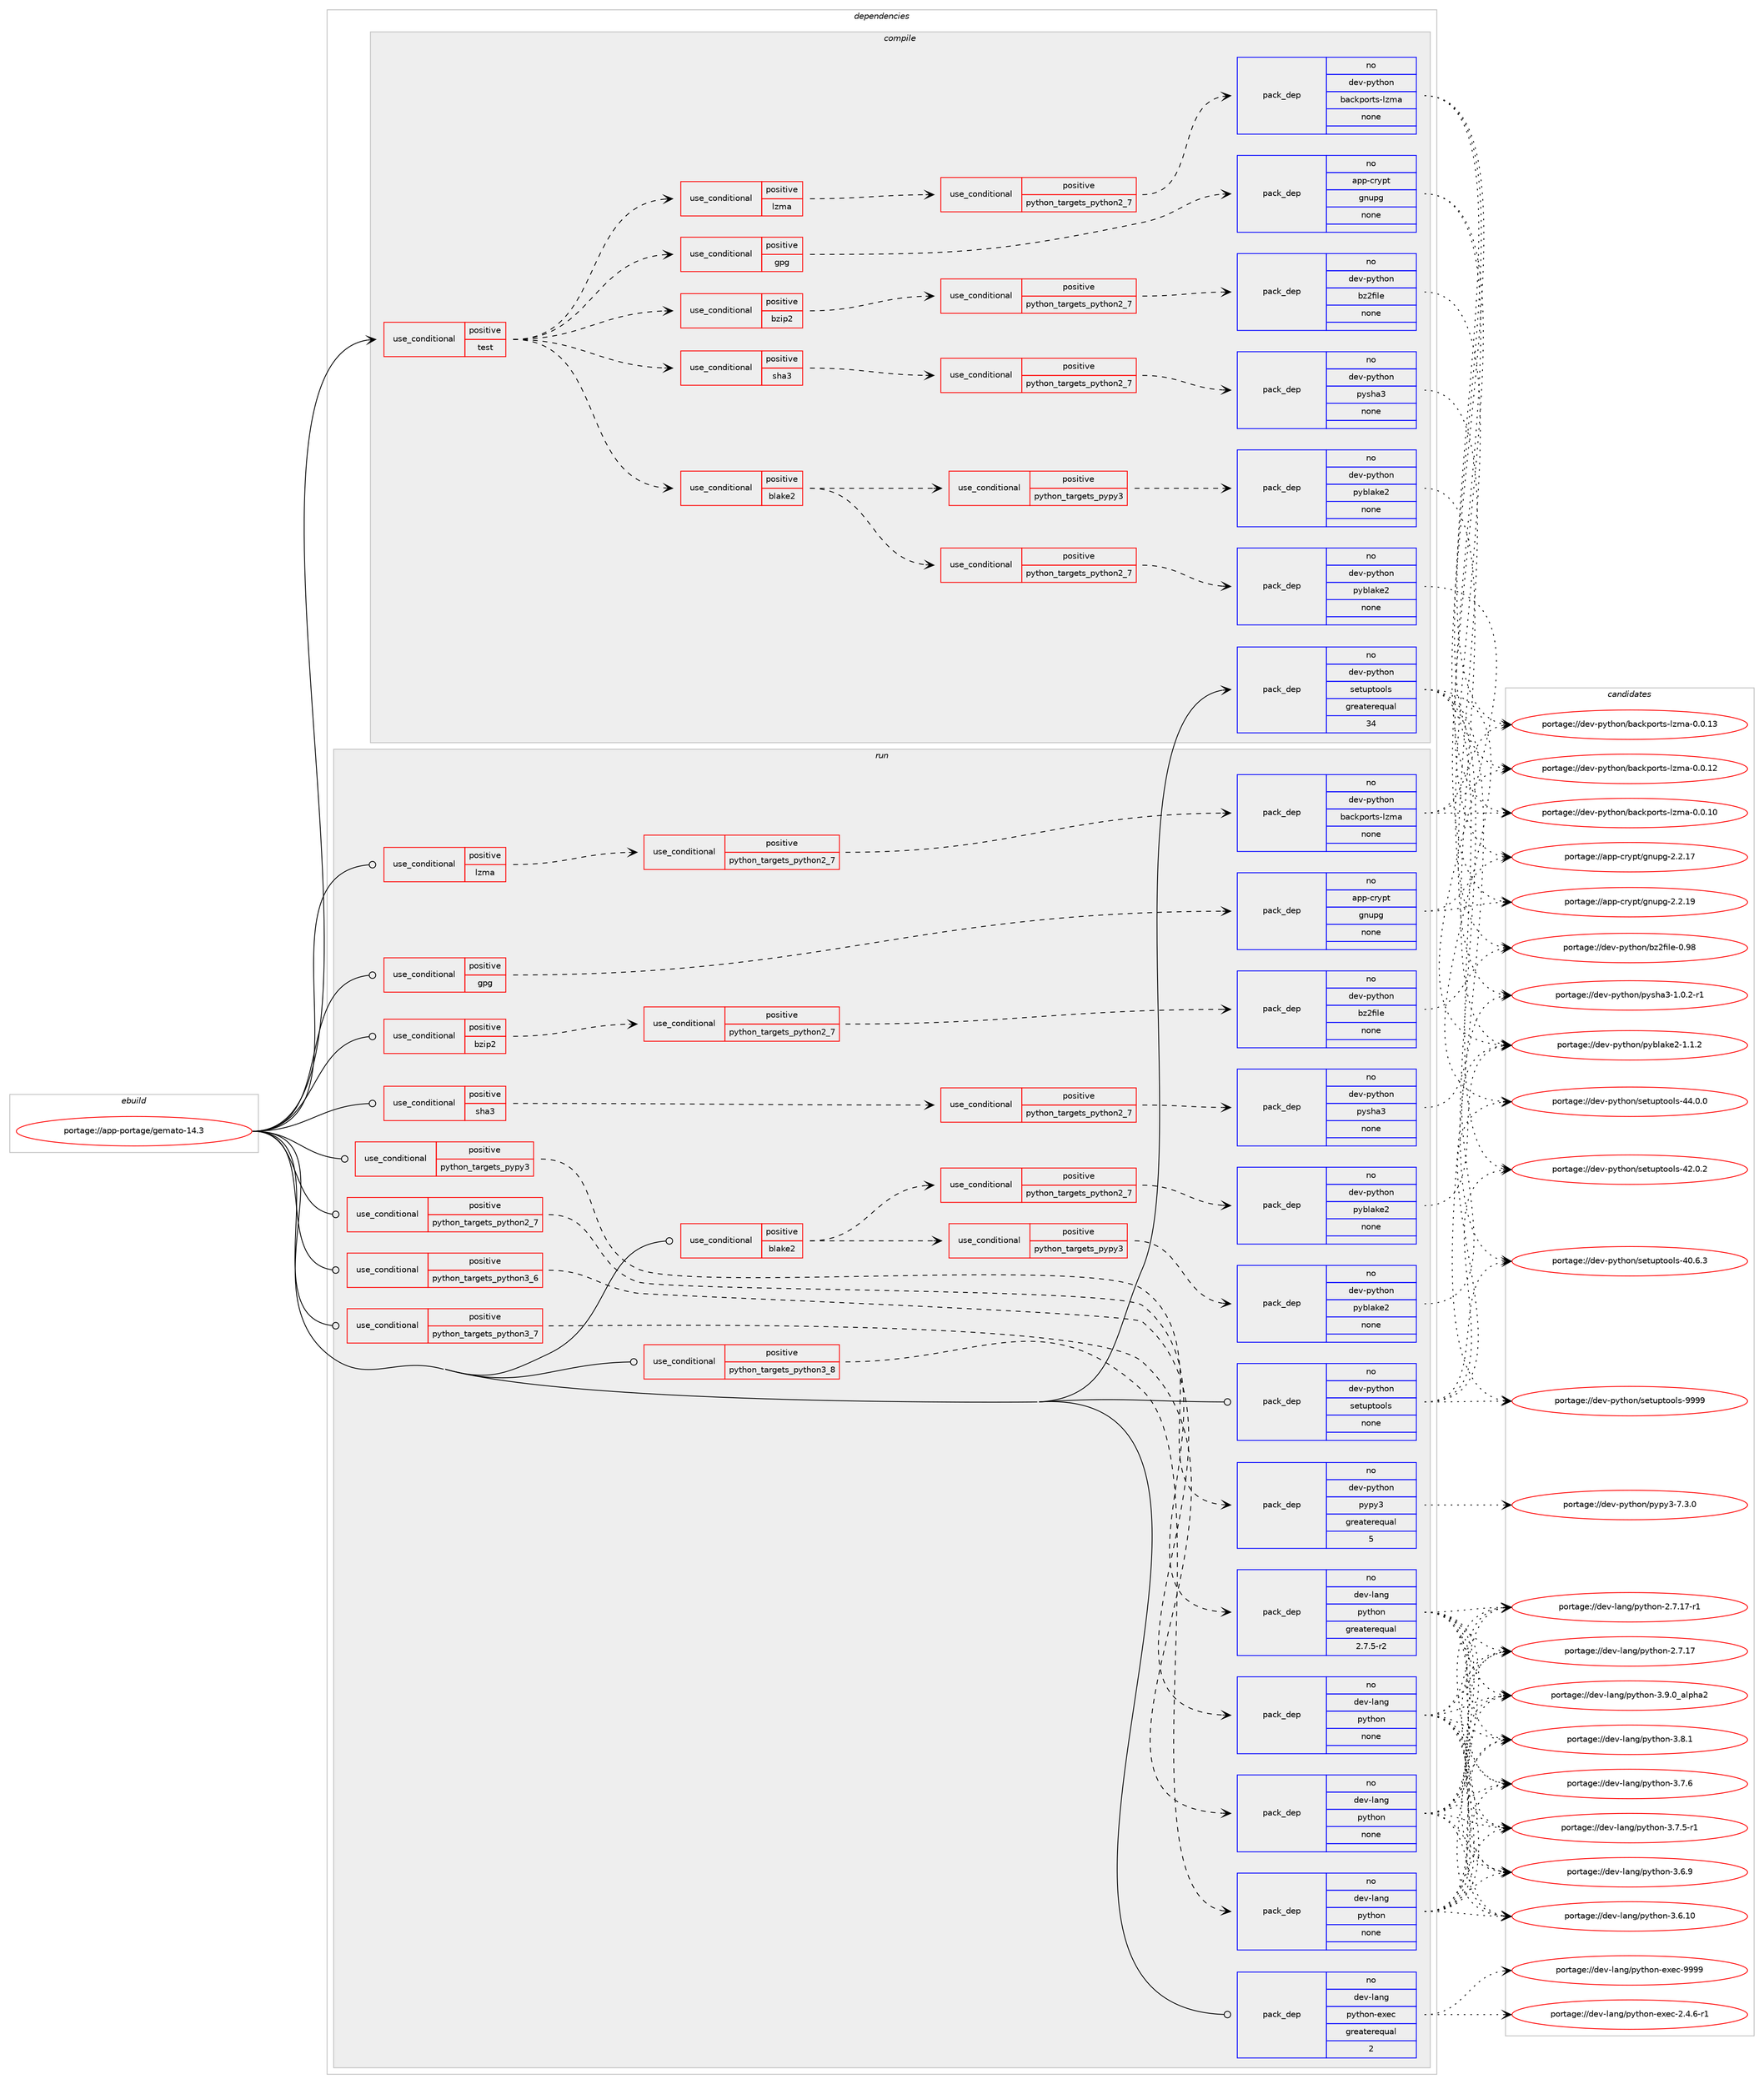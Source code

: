 digraph prolog {

# *************
# Graph options
# *************

newrank=true;
concentrate=true;
compound=true;
graph [rankdir=LR,fontname=Helvetica,fontsize=10,ranksep=1.5];#, ranksep=2.5, nodesep=0.2];
edge  [arrowhead=vee];
node  [fontname=Helvetica,fontsize=10];

# **********
# The ebuild
# **********

subgraph cluster_leftcol {
color=gray;
label=<<i>ebuild</i>>;
id [label="portage://app-portage/gemato-14.3", color=red, width=4, href="../app-portage/gemato-14.3.svg"];
}

# ****************
# The dependencies
# ****************

subgraph cluster_midcol {
color=gray;
label=<<i>dependencies</i>>;
subgraph cluster_compile {
fillcolor="#eeeeee";
style=filled;
label=<<i>compile</i>>;
subgraph cond141279 {
dependency602136 [label=<<TABLE BORDER="0" CELLBORDER="1" CELLSPACING="0" CELLPADDING="4"><TR><TD ROWSPAN="3" CELLPADDING="10">use_conditional</TD></TR><TR><TD>positive</TD></TR><TR><TD>test</TD></TR></TABLE>>, shape=none, color=red];
subgraph cond141280 {
dependency602137 [label=<<TABLE BORDER="0" CELLBORDER="1" CELLSPACING="0" CELLPADDING="4"><TR><TD ROWSPAN="3" CELLPADDING="10">use_conditional</TD></TR><TR><TD>positive</TD></TR><TR><TD>blake2</TD></TR></TABLE>>, shape=none, color=red];
subgraph cond141281 {
dependency602138 [label=<<TABLE BORDER="0" CELLBORDER="1" CELLSPACING="0" CELLPADDING="4"><TR><TD ROWSPAN="3" CELLPADDING="10">use_conditional</TD></TR><TR><TD>positive</TD></TR><TR><TD>python_targets_pypy3</TD></TR></TABLE>>, shape=none, color=red];
subgraph pack452808 {
dependency602139 [label=<<TABLE BORDER="0" CELLBORDER="1" CELLSPACING="0" CELLPADDING="4" WIDTH="220"><TR><TD ROWSPAN="6" CELLPADDING="30">pack_dep</TD></TR><TR><TD WIDTH="110">no</TD></TR><TR><TD>dev-python</TD></TR><TR><TD>pyblake2</TD></TR><TR><TD>none</TD></TR><TR><TD></TD></TR></TABLE>>, shape=none, color=blue];
}
dependency602138:e -> dependency602139:w [weight=20,style="dashed",arrowhead="vee"];
}
dependency602137:e -> dependency602138:w [weight=20,style="dashed",arrowhead="vee"];
subgraph cond141282 {
dependency602140 [label=<<TABLE BORDER="0" CELLBORDER="1" CELLSPACING="0" CELLPADDING="4"><TR><TD ROWSPAN="3" CELLPADDING="10">use_conditional</TD></TR><TR><TD>positive</TD></TR><TR><TD>python_targets_python2_7</TD></TR></TABLE>>, shape=none, color=red];
subgraph pack452809 {
dependency602141 [label=<<TABLE BORDER="0" CELLBORDER="1" CELLSPACING="0" CELLPADDING="4" WIDTH="220"><TR><TD ROWSPAN="6" CELLPADDING="30">pack_dep</TD></TR><TR><TD WIDTH="110">no</TD></TR><TR><TD>dev-python</TD></TR><TR><TD>pyblake2</TD></TR><TR><TD>none</TD></TR><TR><TD></TD></TR></TABLE>>, shape=none, color=blue];
}
dependency602140:e -> dependency602141:w [weight=20,style="dashed",arrowhead="vee"];
}
dependency602137:e -> dependency602140:w [weight=20,style="dashed",arrowhead="vee"];
}
dependency602136:e -> dependency602137:w [weight=20,style="dashed",arrowhead="vee"];
subgraph cond141283 {
dependency602142 [label=<<TABLE BORDER="0" CELLBORDER="1" CELLSPACING="0" CELLPADDING="4"><TR><TD ROWSPAN="3" CELLPADDING="10">use_conditional</TD></TR><TR><TD>positive</TD></TR><TR><TD>bzip2</TD></TR></TABLE>>, shape=none, color=red];
subgraph cond141284 {
dependency602143 [label=<<TABLE BORDER="0" CELLBORDER="1" CELLSPACING="0" CELLPADDING="4"><TR><TD ROWSPAN="3" CELLPADDING="10">use_conditional</TD></TR><TR><TD>positive</TD></TR><TR><TD>python_targets_python2_7</TD></TR></TABLE>>, shape=none, color=red];
subgraph pack452810 {
dependency602144 [label=<<TABLE BORDER="0" CELLBORDER="1" CELLSPACING="0" CELLPADDING="4" WIDTH="220"><TR><TD ROWSPAN="6" CELLPADDING="30">pack_dep</TD></TR><TR><TD WIDTH="110">no</TD></TR><TR><TD>dev-python</TD></TR><TR><TD>bz2file</TD></TR><TR><TD>none</TD></TR><TR><TD></TD></TR></TABLE>>, shape=none, color=blue];
}
dependency602143:e -> dependency602144:w [weight=20,style="dashed",arrowhead="vee"];
}
dependency602142:e -> dependency602143:w [weight=20,style="dashed",arrowhead="vee"];
}
dependency602136:e -> dependency602142:w [weight=20,style="dashed",arrowhead="vee"];
subgraph cond141285 {
dependency602145 [label=<<TABLE BORDER="0" CELLBORDER="1" CELLSPACING="0" CELLPADDING="4"><TR><TD ROWSPAN="3" CELLPADDING="10">use_conditional</TD></TR><TR><TD>positive</TD></TR><TR><TD>gpg</TD></TR></TABLE>>, shape=none, color=red];
subgraph pack452811 {
dependency602146 [label=<<TABLE BORDER="0" CELLBORDER="1" CELLSPACING="0" CELLPADDING="4" WIDTH="220"><TR><TD ROWSPAN="6" CELLPADDING="30">pack_dep</TD></TR><TR><TD WIDTH="110">no</TD></TR><TR><TD>app-crypt</TD></TR><TR><TD>gnupg</TD></TR><TR><TD>none</TD></TR><TR><TD></TD></TR></TABLE>>, shape=none, color=blue];
}
dependency602145:e -> dependency602146:w [weight=20,style="dashed",arrowhead="vee"];
}
dependency602136:e -> dependency602145:w [weight=20,style="dashed",arrowhead="vee"];
subgraph cond141286 {
dependency602147 [label=<<TABLE BORDER="0" CELLBORDER="1" CELLSPACING="0" CELLPADDING="4"><TR><TD ROWSPAN="3" CELLPADDING="10">use_conditional</TD></TR><TR><TD>positive</TD></TR><TR><TD>lzma</TD></TR></TABLE>>, shape=none, color=red];
subgraph cond141287 {
dependency602148 [label=<<TABLE BORDER="0" CELLBORDER="1" CELLSPACING="0" CELLPADDING="4"><TR><TD ROWSPAN="3" CELLPADDING="10">use_conditional</TD></TR><TR><TD>positive</TD></TR><TR><TD>python_targets_python2_7</TD></TR></TABLE>>, shape=none, color=red];
subgraph pack452812 {
dependency602149 [label=<<TABLE BORDER="0" CELLBORDER="1" CELLSPACING="0" CELLPADDING="4" WIDTH="220"><TR><TD ROWSPAN="6" CELLPADDING="30">pack_dep</TD></TR><TR><TD WIDTH="110">no</TD></TR><TR><TD>dev-python</TD></TR><TR><TD>backports-lzma</TD></TR><TR><TD>none</TD></TR><TR><TD></TD></TR></TABLE>>, shape=none, color=blue];
}
dependency602148:e -> dependency602149:w [weight=20,style="dashed",arrowhead="vee"];
}
dependency602147:e -> dependency602148:w [weight=20,style="dashed",arrowhead="vee"];
}
dependency602136:e -> dependency602147:w [weight=20,style="dashed",arrowhead="vee"];
subgraph cond141288 {
dependency602150 [label=<<TABLE BORDER="0" CELLBORDER="1" CELLSPACING="0" CELLPADDING="4"><TR><TD ROWSPAN="3" CELLPADDING="10">use_conditional</TD></TR><TR><TD>positive</TD></TR><TR><TD>sha3</TD></TR></TABLE>>, shape=none, color=red];
subgraph cond141289 {
dependency602151 [label=<<TABLE BORDER="0" CELLBORDER="1" CELLSPACING="0" CELLPADDING="4"><TR><TD ROWSPAN="3" CELLPADDING="10">use_conditional</TD></TR><TR><TD>positive</TD></TR><TR><TD>python_targets_python2_7</TD></TR></TABLE>>, shape=none, color=red];
subgraph pack452813 {
dependency602152 [label=<<TABLE BORDER="0" CELLBORDER="1" CELLSPACING="0" CELLPADDING="4" WIDTH="220"><TR><TD ROWSPAN="6" CELLPADDING="30">pack_dep</TD></TR><TR><TD WIDTH="110">no</TD></TR><TR><TD>dev-python</TD></TR><TR><TD>pysha3</TD></TR><TR><TD>none</TD></TR><TR><TD></TD></TR></TABLE>>, shape=none, color=blue];
}
dependency602151:e -> dependency602152:w [weight=20,style="dashed",arrowhead="vee"];
}
dependency602150:e -> dependency602151:w [weight=20,style="dashed",arrowhead="vee"];
}
dependency602136:e -> dependency602150:w [weight=20,style="dashed",arrowhead="vee"];
}
id:e -> dependency602136:w [weight=20,style="solid",arrowhead="vee"];
subgraph pack452814 {
dependency602153 [label=<<TABLE BORDER="0" CELLBORDER="1" CELLSPACING="0" CELLPADDING="4" WIDTH="220"><TR><TD ROWSPAN="6" CELLPADDING="30">pack_dep</TD></TR><TR><TD WIDTH="110">no</TD></TR><TR><TD>dev-python</TD></TR><TR><TD>setuptools</TD></TR><TR><TD>greaterequal</TD></TR><TR><TD>34</TD></TR></TABLE>>, shape=none, color=blue];
}
id:e -> dependency602153:w [weight=20,style="solid",arrowhead="vee"];
}
subgraph cluster_compileandrun {
fillcolor="#eeeeee";
style=filled;
label=<<i>compile and run</i>>;
}
subgraph cluster_run {
fillcolor="#eeeeee";
style=filled;
label=<<i>run</i>>;
subgraph cond141290 {
dependency602154 [label=<<TABLE BORDER="0" CELLBORDER="1" CELLSPACING="0" CELLPADDING="4"><TR><TD ROWSPAN="3" CELLPADDING="10">use_conditional</TD></TR><TR><TD>positive</TD></TR><TR><TD>blake2</TD></TR></TABLE>>, shape=none, color=red];
subgraph cond141291 {
dependency602155 [label=<<TABLE BORDER="0" CELLBORDER="1" CELLSPACING="0" CELLPADDING="4"><TR><TD ROWSPAN="3" CELLPADDING="10">use_conditional</TD></TR><TR><TD>positive</TD></TR><TR><TD>python_targets_pypy3</TD></TR></TABLE>>, shape=none, color=red];
subgraph pack452815 {
dependency602156 [label=<<TABLE BORDER="0" CELLBORDER="1" CELLSPACING="0" CELLPADDING="4" WIDTH="220"><TR><TD ROWSPAN="6" CELLPADDING="30">pack_dep</TD></TR><TR><TD WIDTH="110">no</TD></TR><TR><TD>dev-python</TD></TR><TR><TD>pyblake2</TD></TR><TR><TD>none</TD></TR><TR><TD></TD></TR></TABLE>>, shape=none, color=blue];
}
dependency602155:e -> dependency602156:w [weight=20,style="dashed",arrowhead="vee"];
}
dependency602154:e -> dependency602155:w [weight=20,style="dashed",arrowhead="vee"];
subgraph cond141292 {
dependency602157 [label=<<TABLE BORDER="0" CELLBORDER="1" CELLSPACING="0" CELLPADDING="4"><TR><TD ROWSPAN="3" CELLPADDING="10">use_conditional</TD></TR><TR><TD>positive</TD></TR><TR><TD>python_targets_python2_7</TD></TR></TABLE>>, shape=none, color=red];
subgraph pack452816 {
dependency602158 [label=<<TABLE BORDER="0" CELLBORDER="1" CELLSPACING="0" CELLPADDING="4" WIDTH="220"><TR><TD ROWSPAN="6" CELLPADDING="30">pack_dep</TD></TR><TR><TD WIDTH="110">no</TD></TR><TR><TD>dev-python</TD></TR><TR><TD>pyblake2</TD></TR><TR><TD>none</TD></TR><TR><TD></TD></TR></TABLE>>, shape=none, color=blue];
}
dependency602157:e -> dependency602158:w [weight=20,style="dashed",arrowhead="vee"];
}
dependency602154:e -> dependency602157:w [weight=20,style="dashed",arrowhead="vee"];
}
id:e -> dependency602154:w [weight=20,style="solid",arrowhead="odot"];
subgraph cond141293 {
dependency602159 [label=<<TABLE BORDER="0" CELLBORDER="1" CELLSPACING="0" CELLPADDING="4"><TR><TD ROWSPAN="3" CELLPADDING="10">use_conditional</TD></TR><TR><TD>positive</TD></TR><TR><TD>bzip2</TD></TR></TABLE>>, shape=none, color=red];
subgraph cond141294 {
dependency602160 [label=<<TABLE BORDER="0" CELLBORDER="1" CELLSPACING="0" CELLPADDING="4"><TR><TD ROWSPAN="3" CELLPADDING="10">use_conditional</TD></TR><TR><TD>positive</TD></TR><TR><TD>python_targets_python2_7</TD></TR></TABLE>>, shape=none, color=red];
subgraph pack452817 {
dependency602161 [label=<<TABLE BORDER="0" CELLBORDER="1" CELLSPACING="0" CELLPADDING="4" WIDTH="220"><TR><TD ROWSPAN="6" CELLPADDING="30">pack_dep</TD></TR><TR><TD WIDTH="110">no</TD></TR><TR><TD>dev-python</TD></TR><TR><TD>bz2file</TD></TR><TR><TD>none</TD></TR><TR><TD></TD></TR></TABLE>>, shape=none, color=blue];
}
dependency602160:e -> dependency602161:w [weight=20,style="dashed",arrowhead="vee"];
}
dependency602159:e -> dependency602160:w [weight=20,style="dashed",arrowhead="vee"];
}
id:e -> dependency602159:w [weight=20,style="solid",arrowhead="odot"];
subgraph cond141295 {
dependency602162 [label=<<TABLE BORDER="0" CELLBORDER="1" CELLSPACING="0" CELLPADDING="4"><TR><TD ROWSPAN="3" CELLPADDING="10">use_conditional</TD></TR><TR><TD>positive</TD></TR><TR><TD>gpg</TD></TR></TABLE>>, shape=none, color=red];
subgraph pack452818 {
dependency602163 [label=<<TABLE BORDER="0" CELLBORDER="1" CELLSPACING="0" CELLPADDING="4" WIDTH="220"><TR><TD ROWSPAN="6" CELLPADDING="30">pack_dep</TD></TR><TR><TD WIDTH="110">no</TD></TR><TR><TD>app-crypt</TD></TR><TR><TD>gnupg</TD></TR><TR><TD>none</TD></TR><TR><TD></TD></TR></TABLE>>, shape=none, color=blue];
}
dependency602162:e -> dependency602163:w [weight=20,style="dashed",arrowhead="vee"];
}
id:e -> dependency602162:w [weight=20,style="solid",arrowhead="odot"];
subgraph cond141296 {
dependency602164 [label=<<TABLE BORDER="0" CELLBORDER="1" CELLSPACING="0" CELLPADDING="4"><TR><TD ROWSPAN="3" CELLPADDING="10">use_conditional</TD></TR><TR><TD>positive</TD></TR><TR><TD>lzma</TD></TR></TABLE>>, shape=none, color=red];
subgraph cond141297 {
dependency602165 [label=<<TABLE BORDER="0" CELLBORDER="1" CELLSPACING="0" CELLPADDING="4"><TR><TD ROWSPAN="3" CELLPADDING="10">use_conditional</TD></TR><TR><TD>positive</TD></TR><TR><TD>python_targets_python2_7</TD></TR></TABLE>>, shape=none, color=red];
subgraph pack452819 {
dependency602166 [label=<<TABLE BORDER="0" CELLBORDER="1" CELLSPACING="0" CELLPADDING="4" WIDTH="220"><TR><TD ROWSPAN="6" CELLPADDING="30">pack_dep</TD></TR><TR><TD WIDTH="110">no</TD></TR><TR><TD>dev-python</TD></TR><TR><TD>backports-lzma</TD></TR><TR><TD>none</TD></TR><TR><TD></TD></TR></TABLE>>, shape=none, color=blue];
}
dependency602165:e -> dependency602166:w [weight=20,style="dashed",arrowhead="vee"];
}
dependency602164:e -> dependency602165:w [weight=20,style="dashed",arrowhead="vee"];
}
id:e -> dependency602164:w [weight=20,style="solid",arrowhead="odot"];
subgraph cond141298 {
dependency602167 [label=<<TABLE BORDER="0" CELLBORDER="1" CELLSPACING="0" CELLPADDING="4"><TR><TD ROWSPAN="3" CELLPADDING="10">use_conditional</TD></TR><TR><TD>positive</TD></TR><TR><TD>python_targets_pypy3</TD></TR></TABLE>>, shape=none, color=red];
subgraph pack452820 {
dependency602168 [label=<<TABLE BORDER="0" CELLBORDER="1" CELLSPACING="0" CELLPADDING="4" WIDTH="220"><TR><TD ROWSPAN="6" CELLPADDING="30">pack_dep</TD></TR><TR><TD WIDTH="110">no</TD></TR><TR><TD>dev-python</TD></TR><TR><TD>pypy3</TD></TR><TR><TD>greaterequal</TD></TR><TR><TD>5</TD></TR></TABLE>>, shape=none, color=blue];
}
dependency602167:e -> dependency602168:w [weight=20,style="dashed",arrowhead="vee"];
}
id:e -> dependency602167:w [weight=20,style="solid",arrowhead="odot"];
subgraph cond141299 {
dependency602169 [label=<<TABLE BORDER="0" CELLBORDER="1" CELLSPACING="0" CELLPADDING="4"><TR><TD ROWSPAN="3" CELLPADDING="10">use_conditional</TD></TR><TR><TD>positive</TD></TR><TR><TD>python_targets_python2_7</TD></TR></TABLE>>, shape=none, color=red];
subgraph pack452821 {
dependency602170 [label=<<TABLE BORDER="0" CELLBORDER="1" CELLSPACING="0" CELLPADDING="4" WIDTH="220"><TR><TD ROWSPAN="6" CELLPADDING="30">pack_dep</TD></TR><TR><TD WIDTH="110">no</TD></TR><TR><TD>dev-lang</TD></TR><TR><TD>python</TD></TR><TR><TD>greaterequal</TD></TR><TR><TD>2.7.5-r2</TD></TR></TABLE>>, shape=none, color=blue];
}
dependency602169:e -> dependency602170:w [weight=20,style="dashed",arrowhead="vee"];
}
id:e -> dependency602169:w [weight=20,style="solid",arrowhead="odot"];
subgraph cond141300 {
dependency602171 [label=<<TABLE BORDER="0" CELLBORDER="1" CELLSPACING="0" CELLPADDING="4"><TR><TD ROWSPAN="3" CELLPADDING="10">use_conditional</TD></TR><TR><TD>positive</TD></TR><TR><TD>python_targets_python3_6</TD></TR></TABLE>>, shape=none, color=red];
subgraph pack452822 {
dependency602172 [label=<<TABLE BORDER="0" CELLBORDER="1" CELLSPACING="0" CELLPADDING="4" WIDTH="220"><TR><TD ROWSPAN="6" CELLPADDING="30">pack_dep</TD></TR><TR><TD WIDTH="110">no</TD></TR><TR><TD>dev-lang</TD></TR><TR><TD>python</TD></TR><TR><TD>none</TD></TR><TR><TD></TD></TR></TABLE>>, shape=none, color=blue];
}
dependency602171:e -> dependency602172:w [weight=20,style="dashed",arrowhead="vee"];
}
id:e -> dependency602171:w [weight=20,style="solid",arrowhead="odot"];
subgraph cond141301 {
dependency602173 [label=<<TABLE BORDER="0" CELLBORDER="1" CELLSPACING="0" CELLPADDING="4"><TR><TD ROWSPAN="3" CELLPADDING="10">use_conditional</TD></TR><TR><TD>positive</TD></TR><TR><TD>python_targets_python3_7</TD></TR></TABLE>>, shape=none, color=red];
subgraph pack452823 {
dependency602174 [label=<<TABLE BORDER="0" CELLBORDER="1" CELLSPACING="0" CELLPADDING="4" WIDTH="220"><TR><TD ROWSPAN="6" CELLPADDING="30">pack_dep</TD></TR><TR><TD WIDTH="110">no</TD></TR><TR><TD>dev-lang</TD></TR><TR><TD>python</TD></TR><TR><TD>none</TD></TR><TR><TD></TD></TR></TABLE>>, shape=none, color=blue];
}
dependency602173:e -> dependency602174:w [weight=20,style="dashed",arrowhead="vee"];
}
id:e -> dependency602173:w [weight=20,style="solid",arrowhead="odot"];
subgraph cond141302 {
dependency602175 [label=<<TABLE BORDER="0" CELLBORDER="1" CELLSPACING="0" CELLPADDING="4"><TR><TD ROWSPAN="3" CELLPADDING="10">use_conditional</TD></TR><TR><TD>positive</TD></TR><TR><TD>python_targets_python3_8</TD></TR></TABLE>>, shape=none, color=red];
subgraph pack452824 {
dependency602176 [label=<<TABLE BORDER="0" CELLBORDER="1" CELLSPACING="0" CELLPADDING="4" WIDTH="220"><TR><TD ROWSPAN="6" CELLPADDING="30">pack_dep</TD></TR><TR><TD WIDTH="110">no</TD></TR><TR><TD>dev-lang</TD></TR><TR><TD>python</TD></TR><TR><TD>none</TD></TR><TR><TD></TD></TR></TABLE>>, shape=none, color=blue];
}
dependency602175:e -> dependency602176:w [weight=20,style="dashed",arrowhead="vee"];
}
id:e -> dependency602175:w [weight=20,style="solid",arrowhead="odot"];
subgraph cond141303 {
dependency602177 [label=<<TABLE BORDER="0" CELLBORDER="1" CELLSPACING="0" CELLPADDING="4"><TR><TD ROWSPAN="3" CELLPADDING="10">use_conditional</TD></TR><TR><TD>positive</TD></TR><TR><TD>sha3</TD></TR></TABLE>>, shape=none, color=red];
subgraph cond141304 {
dependency602178 [label=<<TABLE BORDER="0" CELLBORDER="1" CELLSPACING="0" CELLPADDING="4"><TR><TD ROWSPAN="3" CELLPADDING="10">use_conditional</TD></TR><TR><TD>positive</TD></TR><TR><TD>python_targets_python2_7</TD></TR></TABLE>>, shape=none, color=red];
subgraph pack452825 {
dependency602179 [label=<<TABLE BORDER="0" CELLBORDER="1" CELLSPACING="0" CELLPADDING="4" WIDTH="220"><TR><TD ROWSPAN="6" CELLPADDING="30">pack_dep</TD></TR><TR><TD WIDTH="110">no</TD></TR><TR><TD>dev-python</TD></TR><TR><TD>pysha3</TD></TR><TR><TD>none</TD></TR><TR><TD></TD></TR></TABLE>>, shape=none, color=blue];
}
dependency602178:e -> dependency602179:w [weight=20,style="dashed",arrowhead="vee"];
}
dependency602177:e -> dependency602178:w [weight=20,style="dashed",arrowhead="vee"];
}
id:e -> dependency602177:w [weight=20,style="solid",arrowhead="odot"];
subgraph pack452826 {
dependency602180 [label=<<TABLE BORDER="0" CELLBORDER="1" CELLSPACING="0" CELLPADDING="4" WIDTH="220"><TR><TD ROWSPAN="6" CELLPADDING="30">pack_dep</TD></TR><TR><TD WIDTH="110">no</TD></TR><TR><TD>dev-lang</TD></TR><TR><TD>python-exec</TD></TR><TR><TD>greaterequal</TD></TR><TR><TD>2</TD></TR></TABLE>>, shape=none, color=blue];
}
id:e -> dependency602180:w [weight=20,style="solid",arrowhead="odot"];
subgraph pack452827 {
dependency602181 [label=<<TABLE BORDER="0" CELLBORDER="1" CELLSPACING="0" CELLPADDING="4" WIDTH="220"><TR><TD ROWSPAN="6" CELLPADDING="30">pack_dep</TD></TR><TR><TD WIDTH="110">no</TD></TR><TR><TD>dev-python</TD></TR><TR><TD>setuptools</TD></TR><TR><TD>none</TD></TR><TR><TD></TD></TR></TABLE>>, shape=none, color=blue];
}
id:e -> dependency602181:w [weight=20,style="solid",arrowhead="odot"];
}
}

# **************
# The candidates
# **************

subgraph cluster_choices {
rank=same;
color=gray;
label=<<i>candidates</i>>;

subgraph choice452808 {
color=black;
nodesep=1;
choice1001011184511212111610411111047112121981089710710150454946494650 [label="portage://dev-python/pyblake2-1.1.2", color=red, width=4,href="../dev-python/pyblake2-1.1.2.svg"];
dependency602139:e -> choice1001011184511212111610411111047112121981089710710150454946494650:w [style=dotted,weight="100"];
}
subgraph choice452809 {
color=black;
nodesep=1;
choice1001011184511212111610411111047112121981089710710150454946494650 [label="portage://dev-python/pyblake2-1.1.2", color=red, width=4,href="../dev-python/pyblake2-1.1.2.svg"];
dependency602141:e -> choice1001011184511212111610411111047112121981089710710150454946494650:w [style=dotted,weight="100"];
}
subgraph choice452810 {
color=black;
nodesep=1;
choice100101118451121211161041111104798122501021051081014548465756 [label="portage://dev-python/bz2file-0.98", color=red, width=4,href="../dev-python/bz2file-0.98.svg"];
dependency602144:e -> choice100101118451121211161041111104798122501021051081014548465756:w [style=dotted,weight="100"];
}
subgraph choice452811 {
color=black;
nodesep=1;
choice9711211245991141211121164710311011711210345504650464957 [label="portage://app-crypt/gnupg-2.2.19", color=red, width=4,href="../app-crypt/gnupg-2.2.19.svg"];
choice9711211245991141211121164710311011711210345504650464955 [label="portage://app-crypt/gnupg-2.2.17", color=red, width=4,href="../app-crypt/gnupg-2.2.17.svg"];
dependency602146:e -> choice9711211245991141211121164710311011711210345504650464957:w [style=dotted,weight="100"];
dependency602146:e -> choice9711211245991141211121164710311011711210345504650464955:w [style=dotted,weight="100"];
}
subgraph choice452812 {
color=black;
nodesep=1;
choice1001011184511212111610411111047989799107112111114116115451081221099745484648464951 [label="portage://dev-python/backports-lzma-0.0.13", color=red, width=4,href="../dev-python/backports-lzma-0.0.13.svg"];
choice1001011184511212111610411111047989799107112111114116115451081221099745484648464950 [label="portage://dev-python/backports-lzma-0.0.12", color=red, width=4,href="../dev-python/backports-lzma-0.0.12.svg"];
choice1001011184511212111610411111047989799107112111114116115451081221099745484648464948 [label="portage://dev-python/backports-lzma-0.0.10", color=red, width=4,href="../dev-python/backports-lzma-0.0.10.svg"];
dependency602149:e -> choice1001011184511212111610411111047989799107112111114116115451081221099745484648464951:w [style=dotted,weight="100"];
dependency602149:e -> choice1001011184511212111610411111047989799107112111114116115451081221099745484648464950:w [style=dotted,weight="100"];
dependency602149:e -> choice1001011184511212111610411111047989799107112111114116115451081221099745484648464948:w [style=dotted,weight="100"];
}
subgraph choice452813 {
color=black;
nodesep=1;
choice100101118451121211161041111104711212111510497514549464846504511449 [label="portage://dev-python/pysha3-1.0.2-r1", color=red, width=4,href="../dev-python/pysha3-1.0.2-r1.svg"];
dependency602152:e -> choice100101118451121211161041111104711212111510497514549464846504511449:w [style=dotted,weight="100"];
}
subgraph choice452814 {
color=black;
nodesep=1;
choice10010111845112121116104111110471151011161171121161111111081154557575757 [label="portage://dev-python/setuptools-9999", color=red, width=4,href="../dev-python/setuptools-9999.svg"];
choice100101118451121211161041111104711510111611711211611111110811545525246484648 [label="portage://dev-python/setuptools-44.0.0", color=red, width=4,href="../dev-python/setuptools-44.0.0.svg"];
choice100101118451121211161041111104711510111611711211611111110811545525046484650 [label="portage://dev-python/setuptools-42.0.2", color=red, width=4,href="../dev-python/setuptools-42.0.2.svg"];
choice100101118451121211161041111104711510111611711211611111110811545524846544651 [label="portage://dev-python/setuptools-40.6.3", color=red, width=4,href="../dev-python/setuptools-40.6.3.svg"];
dependency602153:e -> choice10010111845112121116104111110471151011161171121161111111081154557575757:w [style=dotted,weight="100"];
dependency602153:e -> choice100101118451121211161041111104711510111611711211611111110811545525246484648:w [style=dotted,weight="100"];
dependency602153:e -> choice100101118451121211161041111104711510111611711211611111110811545525046484650:w [style=dotted,weight="100"];
dependency602153:e -> choice100101118451121211161041111104711510111611711211611111110811545524846544651:w [style=dotted,weight="100"];
}
subgraph choice452815 {
color=black;
nodesep=1;
choice1001011184511212111610411111047112121981089710710150454946494650 [label="portage://dev-python/pyblake2-1.1.2", color=red, width=4,href="../dev-python/pyblake2-1.1.2.svg"];
dependency602156:e -> choice1001011184511212111610411111047112121981089710710150454946494650:w [style=dotted,weight="100"];
}
subgraph choice452816 {
color=black;
nodesep=1;
choice1001011184511212111610411111047112121981089710710150454946494650 [label="portage://dev-python/pyblake2-1.1.2", color=red, width=4,href="../dev-python/pyblake2-1.1.2.svg"];
dependency602158:e -> choice1001011184511212111610411111047112121981089710710150454946494650:w [style=dotted,weight="100"];
}
subgraph choice452817 {
color=black;
nodesep=1;
choice100101118451121211161041111104798122501021051081014548465756 [label="portage://dev-python/bz2file-0.98", color=red, width=4,href="../dev-python/bz2file-0.98.svg"];
dependency602161:e -> choice100101118451121211161041111104798122501021051081014548465756:w [style=dotted,weight="100"];
}
subgraph choice452818 {
color=black;
nodesep=1;
choice9711211245991141211121164710311011711210345504650464957 [label="portage://app-crypt/gnupg-2.2.19", color=red, width=4,href="../app-crypt/gnupg-2.2.19.svg"];
choice9711211245991141211121164710311011711210345504650464955 [label="portage://app-crypt/gnupg-2.2.17", color=red, width=4,href="../app-crypt/gnupg-2.2.17.svg"];
dependency602163:e -> choice9711211245991141211121164710311011711210345504650464957:w [style=dotted,weight="100"];
dependency602163:e -> choice9711211245991141211121164710311011711210345504650464955:w [style=dotted,weight="100"];
}
subgraph choice452819 {
color=black;
nodesep=1;
choice1001011184511212111610411111047989799107112111114116115451081221099745484648464951 [label="portage://dev-python/backports-lzma-0.0.13", color=red, width=4,href="../dev-python/backports-lzma-0.0.13.svg"];
choice1001011184511212111610411111047989799107112111114116115451081221099745484648464950 [label="portage://dev-python/backports-lzma-0.0.12", color=red, width=4,href="../dev-python/backports-lzma-0.0.12.svg"];
choice1001011184511212111610411111047989799107112111114116115451081221099745484648464948 [label="portage://dev-python/backports-lzma-0.0.10", color=red, width=4,href="../dev-python/backports-lzma-0.0.10.svg"];
dependency602166:e -> choice1001011184511212111610411111047989799107112111114116115451081221099745484648464951:w [style=dotted,weight="100"];
dependency602166:e -> choice1001011184511212111610411111047989799107112111114116115451081221099745484648464950:w [style=dotted,weight="100"];
dependency602166:e -> choice1001011184511212111610411111047989799107112111114116115451081221099745484648464948:w [style=dotted,weight="100"];
}
subgraph choice452820 {
color=black;
nodesep=1;
choice100101118451121211161041111104711212111212151455546514648 [label="portage://dev-python/pypy3-7.3.0", color=red, width=4,href="../dev-python/pypy3-7.3.0.svg"];
dependency602168:e -> choice100101118451121211161041111104711212111212151455546514648:w [style=dotted,weight="100"];
}
subgraph choice452821 {
color=black;
nodesep=1;
choice10010111845108971101034711212111610411111045514657464895971081121049750 [label="portage://dev-lang/python-3.9.0_alpha2", color=red, width=4,href="../dev-lang/python-3.9.0_alpha2.svg"];
choice100101118451089711010347112121116104111110455146564649 [label="portage://dev-lang/python-3.8.1", color=red, width=4,href="../dev-lang/python-3.8.1.svg"];
choice100101118451089711010347112121116104111110455146554654 [label="portage://dev-lang/python-3.7.6", color=red, width=4,href="../dev-lang/python-3.7.6.svg"];
choice1001011184510897110103471121211161041111104551465546534511449 [label="portage://dev-lang/python-3.7.5-r1", color=red, width=4,href="../dev-lang/python-3.7.5-r1.svg"];
choice100101118451089711010347112121116104111110455146544657 [label="portage://dev-lang/python-3.6.9", color=red, width=4,href="../dev-lang/python-3.6.9.svg"];
choice10010111845108971101034711212111610411111045514654464948 [label="portage://dev-lang/python-3.6.10", color=red, width=4,href="../dev-lang/python-3.6.10.svg"];
choice100101118451089711010347112121116104111110455046554649554511449 [label="portage://dev-lang/python-2.7.17-r1", color=red, width=4,href="../dev-lang/python-2.7.17-r1.svg"];
choice10010111845108971101034711212111610411111045504655464955 [label="portage://dev-lang/python-2.7.17", color=red, width=4,href="../dev-lang/python-2.7.17.svg"];
dependency602170:e -> choice10010111845108971101034711212111610411111045514657464895971081121049750:w [style=dotted,weight="100"];
dependency602170:e -> choice100101118451089711010347112121116104111110455146564649:w [style=dotted,weight="100"];
dependency602170:e -> choice100101118451089711010347112121116104111110455146554654:w [style=dotted,weight="100"];
dependency602170:e -> choice1001011184510897110103471121211161041111104551465546534511449:w [style=dotted,weight="100"];
dependency602170:e -> choice100101118451089711010347112121116104111110455146544657:w [style=dotted,weight="100"];
dependency602170:e -> choice10010111845108971101034711212111610411111045514654464948:w [style=dotted,weight="100"];
dependency602170:e -> choice100101118451089711010347112121116104111110455046554649554511449:w [style=dotted,weight="100"];
dependency602170:e -> choice10010111845108971101034711212111610411111045504655464955:w [style=dotted,weight="100"];
}
subgraph choice452822 {
color=black;
nodesep=1;
choice10010111845108971101034711212111610411111045514657464895971081121049750 [label="portage://dev-lang/python-3.9.0_alpha2", color=red, width=4,href="../dev-lang/python-3.9.0_alpha2.svg"];
choice100101118451089711010347112121116104111110455146564649 [label="portage://dev-lang/python-3.8.1", color=red, width=4,href="../dev-lang/python-3.8.1.svg"];
choice100101118451089711010347112121116104111110455146554654 [label="portage://dev-lang/python-3.7.6", color=red, width=4,href="../dev-lang/python-3.7.6.svg"];
choice1001011184510897110103471121211161041111104551465546534511449 [label="portage://dev-lang/python-3.7.5-r1", color=red, width=4,href="../dev-lang/python-3.7.5-r1.svg"];
choice100101118451089711010347112121116104111110455146544657 [label="portage://dev-lang/python-3.6.9", color=red, width=4,href="../dev-lang/python-3.6.9.svg"];
choice10010111845108971101034711212111610411111045514654464948 [label="portage://dev-lang/python-3.6.10", color=red, width=4,href="../dev-lang/python-3.6.10.svg"];
choice100101118451089711010347112121116104111110455046554649554511449 [label="portage://dev-lang/python-2.7.17-r1", color=red, width=4,href="../dev-lang/python-2.7.17-r1.svg"];
choice10010111845108971101034711212111610411111045504655464955 [label="portage://dev-lang/python-2.7.17", color=red, width=4,href="../dev-lang/python-2.7.17.svg"];
dependency602172:e -> choice10010111845108971101034711212111610411111045514657464895971081121049750:w [style=dotted,weight="100"];
dependency602172:e -> choice100101118451089711010347112121116104111110455146564649:w [style=dotted,weight="100"];
dependency602172:e -> choice100101118451089711010347112121116104111110455146554654:w [style=dotted,weight="100"];
dependency602172:e -> choice1001011184510897110103471121211161041111104551465546534511449:w [style=dotted,weight="100"];
dependency602172:e -> choice100101118451089711010347112121116104111110455146544657:w [style=dotted,weight="100"];
dependency602172:e -> choice10010111845108971101034711212111610411111045514654464948:w [style=dotted,weight="100"];
dependency602172:e -> choice100101118451089711010347112121116104111110455046554649554511449:w [style=dotted,weight="100"];
dependency602172:e -> choice10010111845108971101034711212111610411111045504655464955:w [style=dotted,weight="100"];
}
subgraph choice452823 {
color=black;
nodesep=1;
choice10010111845108971101034711212111610411111045514657464895971081121049750 [label="portage://dev-lang/python-3.9.0_alpha2", color=red, width=4,href="../dev-lang/python-3.9.0_alpha2.svg"];
choice100101118451089711010347112121116104111110455146564649 [label="portage://dev-lang/python-3.8.1", color=red, width=4,href="../dev-lang/python-3.8.1.svg"];
choice100101118451089711010347112121116104111110455146554654 [label="portage://dev-lang/python-3.7.6", color=red, width=4,href="../dev-lang/python-3.7.6.svg"];
choice1001011184510897110103471121211161041111104551465546534511449 [label="portage://dev-lang/python-3.7.5-r1", color=red, width=4,href="../dev-lang/python-3.7.5-r1.svg"];
choice100101118451089711010347112121116104111110455146544657 [label="portage://dev-lang/python-3.6.9", color=red, width=4,href="../dev-lang/python-3.6.9.svg"];
choice10010111845108971101034711212111610411111045514654464948 [label="portage://dev-lang/python-3.6.10", color=red, width=4,href="../dev-lang/python-3.6.10.svg"];
choice100101118451089711010347112121116104111110455046554649554511449 [label="portage://dev-lang/python-2.7.17-r1", color=red, width=4,href="../dev-lang/python-2.7.17-r1.svg"];
choice10010111845108971101034711212111610411111045504655464955 [label="portage://dev-lang/python-2.7.17", color=red, width=4,href="../dev-lang/python-2.7.17.svg"];
dependency602174:e -> choice10010111845108971101034711212111610411111045514657464895971081121049750:w [style=dotted,weight="100"];
dependency602174:e -> choice100101118451089711010347112121116104111110455146564649:w [style=dotted,weight="100"];
dependency602174:e -> choice100101118451089711010347112121116104111110455146554654:w [style=dotted,weight="100"];
dependency602174:e -> choice1001011184510897110103471121211161041111104551465546534511449:w [style=dotted,weight="100"];
dependency602174:e -> choice100101118451089711010347112121116104111110455146544657:w [style=dotted,weight="100"];
dependency602174:e -> choice10010111845108971101034711212111610411111045514654464948:w [style=dotted,weight="100"];
dependency602174:e -> choice100101118451089711010347112121116104111110455046554649554511449:w [style=dotted,weight="100"];
dependency602174:e -> choice10010111845108971101034711212111610411111045504655464955:w [style=dotted,weight="100"];
}
subgraph choice452824 {
color=black;
nodesep=1;
choice10010111845108971101034711212111610411111045514657464895971081121049750 [label="portage://dev-lang/python-3.9.0_alpha2", color=red, width=4,href="../dev-lang/python-3.9.0_alpha2.svg"];
choice100101118451089711010347112121116104111110455146564649 [label="portage://dev-lang/python-3.8.1", color=red, width=4,href="../dev-lang/python-3.8.1.svg"];
choice100101118451089711010347112121116104111110455146554654 [label="portage://dev-lang/python-3.7.6", color=red, width=4,href="../dev-lang/python-3.7.6.svg"];
choice1001011184510897110103471121211161041111104551465546534511449 [label="portage://dev-lang/python-3.7.5-r1", color=red, width=4,href="../dev-lang/python-3.7.5-r1.svg"];
choice100101118451089711010347112121116104111110455146544657 [label="portage://dev-lang/python-3.6.9", color=red, width=4,href="../dev-lang/python-3.6.9.svg"];
choice10010111845108971101034711212111610411111045514654464948 [label="portage://dev-lang/python-3.6.10", color=red, width=4,href="../dev-lang/python-3.6.10.svg"];
choice100101118451089711010347112121116104111110455046554649554511449 [label="portage://dev-lang/python-2.7.17-r1", color=red, width=4,href="../dev-lang/python-2.7.17-r1.svg"];
choice10010111845108971101034711212111610411111045504655464955 [label="portage://dev-lang/python-2.7.17", color=red, width=4,href="../dev-lang/python-2.7.17.svg"];
dependency602176:e -> choice10010111845108971101034711212111610411111045514657464895971081121049750:w [style=dotted,weight="100"];
dependency602176:e -> choice100101118451089711010347112121116104111110455146564649:w [style=dotted,weight="100"];
dependency602176:e -> choice100101118451089711010347112121116104111110455146554654:w [style=dotted,weight="100"];
dependency602176:e -> choice1001011184510897110103471121211161041111104551465546534511449:w [style=dotted,weight="100"];
dependency602176:e -> choice100101118451089711010347112121116104111110455146544657:w [style=dotted,weight="100"];
dependency602176:e -> choice10010111845108971101034711212111610411111045514654464948:w [style=dotted,weight="100"];
dependency602176:e -> choice100101118451089711010347112121116104111110455046554649554511449:w [style=dotted,weight="100"];
dependency602176:e -> choice10010111845108971101034711212111610411111045504655464955:w [style=dotted,weight="100"];
}
subgraph choice452825 {
color=black;
nodesep=1;
choice100101118451121211161041111104711212111510497514549464846504511449 [label="portage://dev-python/pysha3-1.0.2-r1", color=red, width=4,href="../dev-python/pysha3-1.0.2-r1.svg"];
dependency602179:e -> choice100101118451121211161041111104711212111510497514549464846504511449:w [style=dotted,weight="100"];
}
subgraph choice452826 {
color=black;
nodesep=1;
choice10010111845108971101034711212111610411111045101120101994557575757 [label="portage://dev-lang/python-exec-9999", color=red, width=4,href="../dev-lang/python-exec-9999.svg"];
choice10010111845108971101034711212111610411111045101120101994550465246544511449 [label="portage://dev-lang/python-exec-2.4.6-r1", color=red, width=4,href="../dev-lang/python-exec-2.4.6-r1.svg"];
dependency602180:e -> choice10010111845108971101034711212111610411111045101120101994557575757:w [style=dotted,weight="100"];
dependency602180:e -> choice10010111845108971101034711212111610411111045101120101994550465246544511449:w [style=dotted,weight="100"];
}
subgraph choice452827 {
color=black;
nodesep=1;
choice10010111845112121116104111110471151011161171121161111111081154557575757 [label="portage://dev-python/setuptools-9999", color=red, width=4,href="../dev-python/setuptools-9999.svg"];
choice100101118451121211161041111104711510111611711211611111110811545525246484648 [label="portage://dev-python/setuptools-44.0.0", color=red, width=4,href="../dev-python/setuptools-44.0.0.svg"];
choice100101118451121211161041111104711510111611711211611111110811545525046484650 [label="portage://dev-python/setuptools-42.0.2", color=red, width=4,href="../dev-python/setuptools-42.0.2.svg"];
choice100101118451121211161041111104711510111611711211611111110811545524846544651 [label="portage://dev-python/setuptools-40.6.3", color=red, width=4,href="../dev-python/setuptools-40.6.3.svg"];
dependency602181:e -> choice10010111845112121116104111110471151011161171121161111111081154557575757:w [style=dotted,weight="100"];
dependency602181:e -> choice100101118451121211161041111104711510111611711211611111110811545525246484648:w [style=dotted,weight="100"];
dependency602181:e -> choice100101118451121211161041111104711510111611711211611111110811545525046484650:w [style=dotted,weight="100"];
dependency602181:e -> choice100101118451121211161041111104711510111611711211611111110811545524846544651:w [style=dotted,weight="100"];
}
}

}
